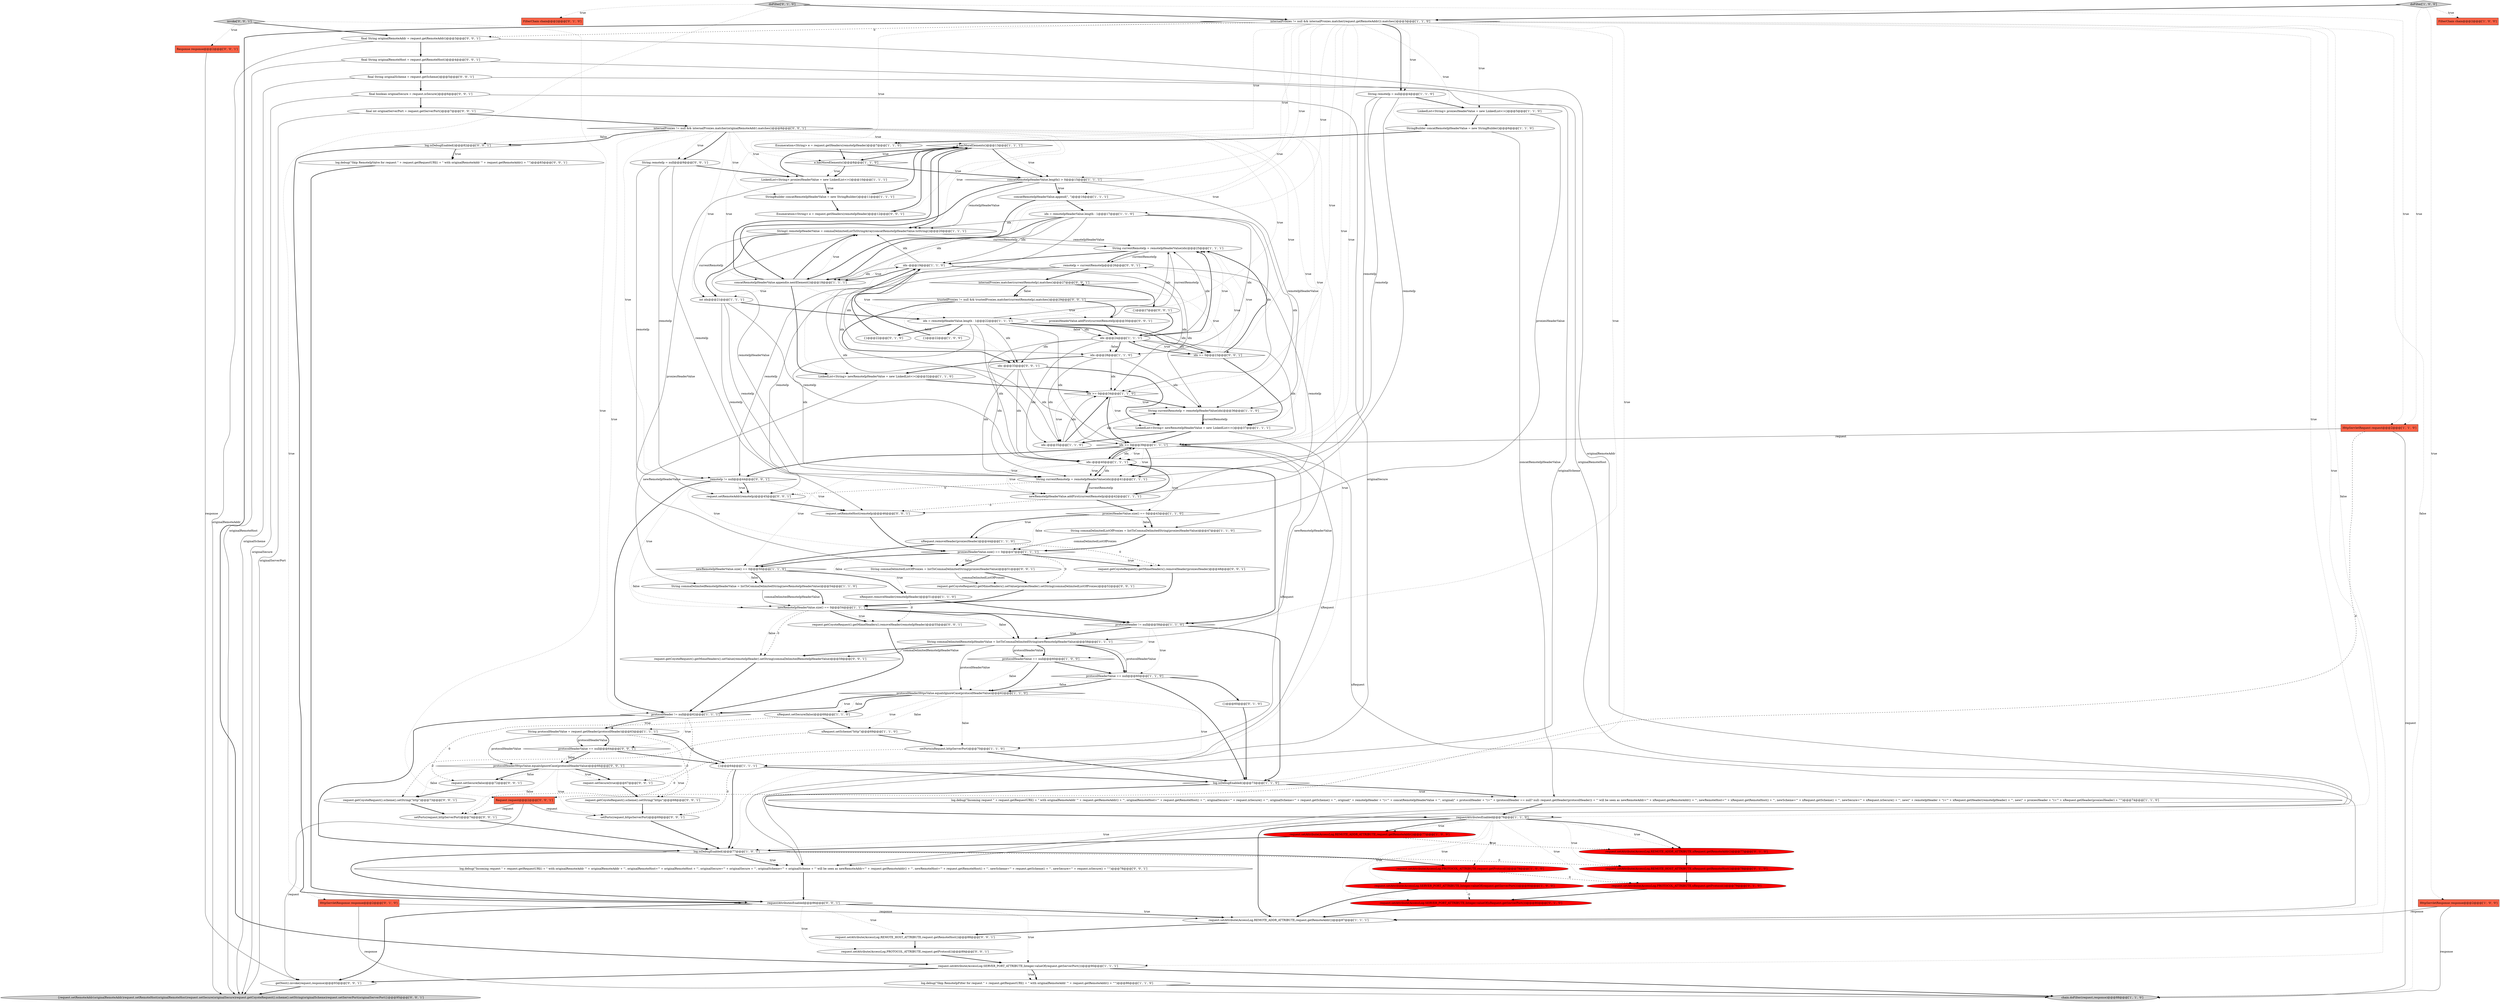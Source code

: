 digraph {
45 [style = filled, label = "protocolHeader != null@@@58@@@['1', '1', '0']", fillcolor = white, shape = diamond image = "AAA0AAABBB1BBB"];
83 [style = filled, label = "trustedProxies != null && trustedProxies.matcher(currentRemoteIp).matches()@@@29@@@['0', '0', '1']", fillcolor = white, shape = diamond image = "AAA0AAABBB3BBB"];
59 [style = filled, label = "HttpServletRequest request@@@2@@@['1', '1', '0']", fillcolor = tomato, shape = box image = "AAA0AAABBB1BBB"];
57 [style = filled, label = "String currentRemoteIp = remoteIpHeaderValue(idx(@@@25@@@['1', '1', '1']", fillcolor = white, shape = ellipse image = "AAA0AAABBB1BBB"];
72 [style = filled, label = "request.setAttribute(AccessLog.REMOTE_ADDR_ATTRIBUTE,xRequest.getRemoteAddr())@@@77@@@['0', '1', '0']", fillcolor = red, shape = ellipse image = "AAA1AAABBB2BBB"];
85 [style = filled, label = "request.getCoyoteRequest().getMimeHeaders().removeHeader(remoteIpHeader)@@@55@@@['0', '0', '1']", fillcolor = white, shape = ellipse image = "AAA0AAABBB3BBB"];
98 [style = filled, label = "request.setSecure(true)@@@67@@@['0', '0', '1']", fillcolor = white, shape = ellipse image = "AAA0AAABBB3BBB"];
48 [style = filled, label = "e.hasMoreElements()@@@13@@@['1', '1', '1']", fillcolor = white, shape = diamond image = "AAA0AAABBB1BBB"];
86 [style = filled, label = "log.isDebugEnabled()@@@82@@@['0', '0', '1']", fillcolor = white, shape = diamond image = "AAA0AAABBB3BBB"];
110 [style = filled, label = "protocolHeaderHttpsValue.equalsIgnoreCase(protocolHeaderValue)@@@66@@@['0', '0', '1']", fillcolor = white, shape = diamond image = "AAA0AAABBB3BBB"];
52 [style = filled, label = "requestAttributesEnabled@@@76@@@['1', '1', '0']", fillcolor = white, shape = diamond image = "AAA0AAABBB1BBB"];
3 [style = filled, label = "request.setAttribute(AccessLog.REMOTE_ADDR_ATTRIBUTE,request.getRemoteAddr())@@@87@@@['1', '1', '1']", fillcolor = white, shape = ellipse image = "AAA0AAABBB1BBB"];
27 [style = filled, label = "LinkedList<String> newRemoteIpHeaderValue = new LinkedList<>()@@@32@@@['1', '1', '0']", fillcolor = white, shape = ellipse image = "AAA0AAABBB1BBB"];
111 [style = filled, label = "request.getCoyoteRequest().getMimeHeaders().removeHeader(proxiesHeader)@@@48@@@['0', '0', '1']", fillcolor = white, shape = ellipse image = "AAA0AAABBB3BBB"];
61 [style = filled, label = "request.setAttribute(AccessLog.REMOTE_ADDR_ATTRIBUTE,request.getRemoteAddr())@@@77@@@['1', '0', '0']", fillcolor = red, shape = ellipse image = "AAA1AAABBB1BBB"];
31 [style = filled, label = "xRequest.setSecure(false)@@@68@@@['1', '1', '0']", fillcolor = white, shape = ellipse image = "AAA0AAABBB1BBB"];
93 [style = filled, label = "String remoteIp = null@@@9@@@['0', '0', '1']", fillcolor = white, shape = ellipse image = "AAA0AAABBB3BBB"];
24 [style = filled, label = "log.isDebugEnabled()@@@73@@@['1', '1', '0']", fillcolor = white, shape = diamond image = "AAA0AAABBB1BBB"];
65 [style = filled, label = "FilterChain chain@@@2@@@['0', '1', '0']", fillcolor = tomato, shape = box image = "AAA0AAABBB2BBB"];
37 [style = filled, label = "idx--@@@24@@@['1', '1', '1']", fillcolor = white, shape = ellipse image = "AAA0AAABBB1BBB"];
66 [style = filled, label = "{}@@@60@@@['0', '1', '0']", fillcolor = white, shape = ellipse image = "AAA0AAABBB2BBB"];
29 [style = filled, label = "protocolHeader != null@@@62@@@['1', '1', '1']", fillcolor = white, shape = diamond image = "AAA0AAABBB1BBB"];
101 [style = filled, label = "idx--@@@33@@@['0', '0', '1']", fillcolor = white, shape = ellipse image = "AAA0AAABBB3BBB"];
104 [style = filled, label = "setPorts(request,httpsServerPort)@@@69@@@['0', '0', '1']", fillcolor = white, shape = ellipse image = "AAA0AAABBB3BBB"];
88 [style = filled, label = "request.setRemoteHost(remoteIp)@@@46@@@['0', '0', '1']", fillcolor = white, shape = ellipse image = "AAA0AAABBB3BBB"];
32 [style = filled, label = "protocolHeaderHttpsValue.equalsIgnoreCase(protocolHeaderValue)@@@62@@@['1', '1', '0']", fillcolor = white, shape = diamond image = "AAA0AAABBB1BBB"];
74 [style = filled, label = "request.getCoyoteRequest().scheme().setString(\"http\")@@@73@@@['0', '0', '1']", fillcolor = white, shape = ellipse image = "AAA0AAABBB3BBB"];
77 [style = filled, label = "request.setAttribute(AccessLog.PROTOCOL_ATTRIBUTE,request.getProtocol())@@@89@@@['0', '0', '1']", fillcolor = white, shape = ellipse image = "AAA0AAABBB3BBB"];
6 [style = filled, label = "idx >= 0@@@34@@@['1', '1', '0']", fillcolor = white, shape = diamond image = "AAA0AAABBB1BBB"];
70 [style = filled, label = "request.setAttribute(AccessLog.PROTOCOL_ATTRIBUTE,xRequest.getProtocol())@@@79@@@['0', '1', '0']", fillcolor = red, shape = ellipse image = "AAA1AAABBB2BBB"];
112 [style = filled, label = "internalProxies != null && internalProxies.matcher(originalRemoteAddr).matches()@@@8@@@['0', '0', '1']", fillcolor = white, shape = diamond image = "AAA0AAABBB3BBB"];
96 [style = filled, label = "Response response@@@2@@@['0', '0', '1']", fillcolor = tomato, shape = box image = "AAA0AAABBB3BBB"];
30 [style = filled, label = "e.hasMoreElements()@@@8@@@['1', '1', '0']", fillcolor = white, shape = diamond image = "AAA0AAABBB1BBB"];
89 [style = filled, label = "final String originalRemoteAddr = request.getRemoteAddr()@@@3@@@['0', '0', '1']", fillcolor = white, shape = ellipse image = "AAA0AAABBB3BBB"];
11 [style = filled, label = "idx--@@@40@@@['1', '1', '1']", fillcolor = white, shape = ellipse image = "AAA0AAABBB1BBB"];
54 [style = filled, label = "concatRemoteIpHeaderValue.append(\", \")@@@16@@@['1', '1', '1']", fillcolor = white, shape = ellipse image = "AAA0AAABBB1BBB"];
62 [style = filled, label = "String currentRemoteIp = remoteIpHeaderValue(idx(@@@36@@@['1', '1', '0']", fillcolor = white, shape = ellipse image = "AAA0AAABBB1BBB"];
38 [style = filled, label = "FilterChain chain@@@2@@@['1', '0', '0']", fillcolor = tomato, shape = box image = "AAA0AAABBB1BBB"];
25 [style = filled, label = "StringBuilder concatRemoteIpHeaderValue = new StringBuilder()@@@6@@@['1', '1', '0']", fillcolor = white, shape = ellipse image = "AAA0AAABBB1BBB"];
91 [style = filled, label = "idx >= 0@@@23@@@['0', '0', '1']", fillcolor = white, shape = diamond image = "AAA0AAABBB3BBB"];
19 [style = filled, label = "idx = remoteIpHeaderValue.length - 1@@@22@@@['1', '1', '1']", fillcolor = white, shape = ellipse image = "AAA0AAABBB1BBB"];
1 [style = filled, label = "StringBuilder concatRemoteIpHeaderValue = new StringBuilder()@@@11@@@['1', '1', '1']", fillcolor = white, shape = ellipse image = "AAA0AAABBB1BBB"];
44 [style = filled, label = "LinkedList<String> proxiesHeaderValue = new LinkedList<>()@@@10@@@['1', '1', '1']", fillcolor = white, shape = ellipse image = "AAA0AAABBB1BBB"];
103 [style = filled, label = "remoteIp = currentRemoteIp@@@26@@@['0', '0', '1']", fillcolor = white, shape = ellipse image = "AAA0AAABBB3BBB"];
113 [style = filled, label = "Request request@@@2@@@['0', '0', '1']", fillcolor = tomato, shape = box image = "AAA0AAABBB3BBB"];
40 [style = filled, label = "idx--@@@35@@@['1', '1', '0']", fillcolor = white, shape = ellipse image = "AAA0AAABBB1BBB"];
14 [style = filled, label = "String protocolHeaderValue = request.getHeader(protocolHeader)@@@63@@@['1', '1', '1']", fillcolor = white, shape = ellipse image = "AAA0AAABBB1BBB"];
75 [style = filled, label = "final boolean originalSecure = request.isSecure()@@@6@@@['0', '0', '1']", fillcolor = white, shape = ellipse image = "AAA0AAABBB3BBB"];
7 [style = filled, label = "xRequest.setScheme(\"http\")@@@69@@@['1', '1', '0']", fillcolor = white, shape = ellipse image = "AAA0AAABBB1BBB"];
10 [style = filled, label = "int idx@@@21@@@['1', '1', '1']", fillcolor = white, shape = ellipse image = "AAA0AAABBB1BBB"];
68 [style = filled, label = "doFilter['0', '1', '0']", fillcolor = lightgray, shape = diamond image = "AAA0AAABBB2BBB"];
20 [style = filled, label = "request.setAttribute(AccessLog.SERVER_PORT_ATTRIBUTE,Integer.valueOf(request.getServerPort()))@@@90@@@['1', '1', '1']", fillcolor = white, shape = ellipse image = "AAA0AAABBB1BBB"];
16 [style = filled, label = "log.debug(\"Skip RemoteIpFilter for request \" + request.getRequestURI() + \" with originalRemoteAddr '\" + request.getRemoteAddr() + \"'\")@@@86@@@['1', '1', '0']", fillcolor = white, shape = ellipse image = "AAA0AAABBB1BBB"];
78 [style = filled, label = "protocolHeaderValue == null@@@64@@@['0', '0', '1']", fillcolor = white, shape = diamond image = "AAA0AAABBB3BBB"];
80 [style = filled, label = "log.debug(\"Incoming request \" + request.getRequestURI() + \" with originalRemoteAddr '\" + originalRemoteAddr + \"', originalRemoteHost='\" + originalRemoteHost + \"', originalSecure='\" + originalSecure + \"', originalScheme='\" + originalScheme + \"' will be seen as newRemoteAddr='\" + request.getRemoteAddr() + \"', newRemoteHost='\" + request.getRemoteHost() + \"', newScheme='\" + request.getScheme() + \"', newSecure='\" + request.isSecure() + \"'\")@@@78@@@['0', '0', '1']", fillcolor = white, shape = ellipse image = "AAA0AAABBB3BBB"];
28 [style = filled, label = "idx >= 0@@@39@@@['1', '1', '1']", fillcolor = white, shape = diamond image = "AAA0AAABBB1BBB"];
105 [style = filled, label = "final String originalScheme = request.getScheme()@@@5@@@['0', '0', '1']", fillcolor = white, shape = ellipse image = "AAA0AAABBB3BBB"];
51 [style = filled, label = "{}@@@64@@@['1', '1', '1']", fillcolor = white, shape = ellipse image = "AAA0AAABBB1BBB"];
109 [style = filled, label = "request.getCoyoteRequest().getMimeHeaders().setValue(proxiesHeader).setString(commaDelimitedListOfProxies)@@@52@@@['0', '0', '1']", fillcolor = white, shape = ellipse image = "AAA0AAABBB3BBB"];
94 [style = filled, label = "internalProxies.matcher(currentRemoteIp).matches()@@@27@@@['0', '0', '1']", fillcolor = white, shape = diamond image = "AAA0AAABBB3BBB"];
4 [style = filled, label = "log.isDebugEnabled()@@@77@@@['1', '0', '1']", fillcolor = white, shape = diamond image = "AAA0AAABBB1BBB"];
67 [style = filled, label = "{}@@@22@@@['0', '1', '0']", fillcolor = white, shape = ellipse image = "AAA0AAABBB2BBB"];
73 [style = filled, label = "request.getCoyoteRequest().scheme().setString(\"https\")@@@68@@@['0', '0', '1']", fillcolor = white, shape = ellipse image = "AAA0AAABBB3BBB"];
79 [style = filled, label = "request.setSecure(false)@@@72@@@['0', '0', '1']", fillcolor = white, shape = ellipse image = "AAA0AAABBB3BBB"];
102 [style = filled, label = "request.setAttribute(AccessLog.REMOTE_HOST_ATTRIBUTE,request.getRemoteHost())@@@88@@@['0', '0', '1']", fillcolor = white, shape = ellipse image = "AAA0AAABBB3BBB"];
17 [style = filled, label = "proxiesHeaderValue.size() == 0@@@47@@@['1', '1', '1']", fillcolor = white, shape = diamond image = "AAA0AAABBB1BBB"];
9 [style = filled, label = "String commaDelimitedRemoteIpHeaderValue = listToCommaDelimitedString(newRemoteIpHeaderValue)@@@54@@@['1', '1', '0']", fillcolor = white, shape = ellipse image = "AAA0AAABBB1BBB"];
60 [style = filled, label = "xRequest.removeHeader(remoteIpHeader)@@@51@@@['1', '1', '0']", fillcolor = white, shape = ellipse image = "AAA0AAABBB1BBB"];
21 [style = filled, label = "log.debug(\"Incoming request \" + request.getRequestURI() + \" with originalRemoteAddr '\" + request.getRemoteAddr() + \"', originalRemoteHost='\" + request.getRemoteHost() + \"', originalSecure='\" + request.isSecure() + \"', originalScheme='\" + request.getScheme() + \"', original(\" + remoteIpHeader + \"(='\" + concatRemoteIpHeaderValue + \"', original(\" + protocolHeader + \"(='\" + (protocolHeader == null? null: request.getHeader(protocolHeader)) + \"' will be seen as newRemoteAddr='\" + xRequest.getRemoteAddr() + \"', newRemoteHost='\" + xRequest.getRemoteHost() + \"', newScheme='\" + xRequest.getScheme() + \"', newSecure='\" + xRequest.isSecure() + \"', new(\" + remoteIpHeader + \"(='\" + xRequest.getHeader(remoteIpHeader) + \"', new(\" + proxiesHeader + \"(='\" + xRequest.getHeader(proxiesHeader) + \"'\")@@@74@@@['1', '1', '0']", fillcolor = white, shape = ellipse image = "AAA0AAABBB1BBB"];
64 [style = filled, label = "request.setAttribute(AccessLog.REMOTE_HOST_ATTRIBUTE,xRequest.getRemoteHost())@@@78@@@['0', '1', '0']", fillcolor = red, shape = ellipse image = "AAA1AAABBB2BBB"];
71 [style = filled, label = "request.setAttribute(AccessLog.SERVER_PORT_ATTRIBUTE,Integer.valueOf(xRequest.getServerPort()))@@@80@@@['0', '1', '0']", fillcolor = red, shape = ellipse image = "AAA1AAABBB2BBB"];
84 [style = filled, label = "final int originalServerPort = request.getServerPort()@@@7@@@['0', '0', '1']", fillcolor = white, shape = ellipse image = "AAA0AAABBB3BBB"];
46 [style = filled, label = "HttpServletResponse response@@@2@@@['1', '0', '0']", fillcolor = tomato, shape = box image = "AAA0AAABBB1BBB"];
41 [style = filled, label = "newRemoteIpHeaderValue.size() == 0@@@54@@@['1', '1', '1']", fillcolor = white, shape = diamond image = "AAA0AAABBB1BBB"];
82 [style = filled, label = "setPorts(request,httpServerPort)@@@74@@@['0', '0', '1']", fillcolor = white, shape = ellipse image = "AAA0AAABBB3BBB"];
76 [style = filled, label = "{request.setRemoteAddr(originalRemoteAddr)request.setRemoteHost(originalRemoteHost)request.setSecure(originalSecure)request.getCoyoteRequest().scheme().setString(originalScheme)request.setServerPort(originalServerPort)}@@@95@@@['0', '0', '1']", fillcolor = lightgray, shape = ellipse image = "AAA0AAABBB3BBB"];
99 [style = filled, label = "remoteIp != null@@@44@@@['0', '0', '1']", fillcolor = white, shape = diamond image = "AAA0AAABBB3BBB"];
107 [style = filled, label = "String commaDelimitedListOfProxies = listToCommaDelimitedString(proxiesHeaderValue)@@@51@@@['0', '0', '1']", fillcolor = white, shape = ellipse image = "AAA0AAABBB3BBB"];
90 [style = filled, label = "invoke['0', '0', '1']", fillcolor = lightgray, shape = diamond image = "AAA0AAABBB3BBB"];
63 [style = filled, label = "protocolHeaderValue == null@@@60@@@['1', '1', '0']", fillcolor = white, shape = diamond image = "AAA0AAABBB1BBB"];
15 [style = filled, label = "setPorts(xRequest,httpServerPort)@@@70@@@['1', '1', '0']", fillcolor = white, shape = ellipse image = "AAA0AAABBB1BBB"];
47 [style = filled, label = "idx--@@@28@@@['1', '1', '0']", fillcolor = white, shape = ellipse image = "AAA0AAABBB1BBB"];
42 [style = filled, label = "String(( remoteIpHeaderValue = commaDelimitedListToStringArray(concatRemoteIpHeaderValue.toString())@@@20@@@['1', '1', '1']", fillcolor = white, shape = ellipse image = "AAA0AAABBB1BBB"];
12 [style = filled, label = "{}@@@22@@@['1', '0', '0']", fillcolor = white, shape = ellipse image = "AAA0AAABBB1BBB"];
69 [style = filled, label = "HttpServletResponse response@@@2@@@['0', '1', '0']", fillcolor = tomato, shape = box image = "AAA0AAABBB2BBB"];
114 [style = filled, label = "Enumeration<String> e = request.getHeaders(remoteIpHeader)@@@12@@@['0', '0', '1']", fillcolor = white, shape = ellipse image = "AAA0AAABBB3BBB"];
33 [style = filled, label = "LinkedList<String> proxiesHeaderValue = new LinkedList<>()@@@5@@@['1', '1', '0']", fillcolor = white, shape = ellipse image = "AAA0AAABBB1BBB"];
97 [style = filled, label = "request.getCoyoteRequest().getMimeHeaders().setValue(remoteIpHeader).setString(commaDelimitedRemoteIpHeaderValue)@@@59@@@['0', '0', '1']", fillcolor = white, shape = ellipse image = "AAA0AAABBB3BBB"];
18 [style = filled, label = "request.setAttribute(AccessLog.SERVER_PORT_ATTRIBUTE,Integer.valueOf(request.getServerPort()))@@@80@@@['1', '0', '0']", fillcolor = red, shape = ellipse image = "AAA1AAABBB1BBB"];
100 [style = filled, label = "log.debug(\"Skip RemoteIpValve for request \" + request.getRequestURI() + \" with originalRemoteAddr '\" + request.getRemoteAddr() + \"'\")@@@83@@@['0', '0', '1']", fillcolor = white, shape = ellipse image = "AAA0AAABBB3BBB"];
5 [style = filled, label = "request.setAttribute(AccessLog.PROTOCOL_ATTRIBUTE,request.getProtocol())@@@79@@@['1', '0', '0']", fillcolor = red, shape = ellipse image = "AAA1AAABBB1BBB"];
13 [style = filled, label = "concatRemoteIpHeaderValue.length() > 0@@@15@@@['1', '1', '1']", fillcolor = white, shape = diamond image = "AAA0AAABBB1BBB"];
36 [style = filled, label = "Enumeration<String> e = request.getHeaders(remoteIpHeader)@@@7@@@['1', '1', '0']", fillcolor = white, shape = ellipse image = "AAA0AAABBB1BBB"];
39 [style = filled, label = "String remoteIp = null@@@4@@@['1', '1', '0']", fillcolor = white, shape = ellipse image = "AAA0AAABBB1BBB"];
49 [style = filled, label = "LinkedList<String> newRemoteIpHeaderValue = new LinkedList<>()@@@37@@@['1', '1', '1']", fillcolor = white, shape = ellipse image = "AAA0AAABBB1BBB"];
0 [style = filled, label = "newRemoteIpHeaderValue.addFirst(currentRemoteIp)@@@42@@@['1', '1', '1']", fillcolor = white, shape = ellipse image = "AAA0AAABBB1BBB"];
22 [style = filled, label = "idx = remoteIpHeaderValue.length - 1@@@17@@@['1', '1', '0']", fillcolor = white, shape = ellipse image = "AAA0AAABBB1BBB"];
55 [style = filled, label = "xRequest.removeHeader(proxiesHeader)@@@44@@@['1', '1', '0']", fillcolor = white, shape = ellipse image = "AAA0AAABBB1BBB"];
50 [style = filled, label = "String currentRemoteIp = remoteIpHeaderValue(idx(@@@41@@@['1', '1', '1']", fillcolor = white, shape = ellipse image = "AAA0AAABBB1BBB"];
87 [style = filled, label = "requestAttributesEnabled@@@86@@@['0', '0', '1']", fillcolor = white, shape = diamond image = "AAA0AAABBB3BBB"];
53 [style = filled, label = "internalProxies != null && internalProxies.matcher(request.getRemoteAddr()).matches()@@@3@@@['1', '1', '0']", fillcolor = white, shape = diamond image = "AAA0AAABBB1BBB"];
34 [style = filled, label = "newRemoteIpHeaderValue.size() == 0@@@50@@@['1', '1', '0']", fillcolor = white, shape = diamond image = "AAA0AAABBB1BBB"];
58 [style = filled, label = "idx--@@@19@@@['1', '1', '0']", fillcolor = white, shape = ellipse image = "AAA0AAABBB1BBB"];
43 [style = filled, label = "String commaDelimitedRemoteIpHeaderValue = listToCommaDelimitedString(newRemoteIpHeaderValue)@@@58@@@['1', '1', '1']", fillcolor = white, shape = ellipse image = "AAA0AAABBB1BBB"];
92 [style = filled, label = "request.setRemoteAddr(remoteIp)@@@45@@@['0', '0', '1']", fillcolor = white, shape = ellipse image = "AAA0AAABBB3BBB"];
2 [style = filled, label = "proxiesHeaderValue.size() == 0@@@43@@@['1', '1', '0']", fillcolor = white, shape = diamond image = "AAA0AAABBB1BBB"];
108 [style = filled, label = "{}@@@27@@@['0', '0', '1']", fillcolor = white, shape = ellipse image = "AAA0AAABBB3BBB"];
81 [style = filled, label = "final String originalRemoteHost = request.getRemoteHost()@@@4@@@['0', '0', '1']", fillcolor = white, shape = ellipse image = "AAA0AAABBB3BBB"];
26 [style = filled, label = "concatRemoteIpHeaderValue.append(e.nextElement())@@@18@@@['1', '1', '1']", fillcolor = white, shape = ellipse image = "AAA0AAABBB1BBB"];
23 [style = filled, label = "protocolHeaderValue == null@@@60@@@['1', '0', '0']", fillcolor = white, shape = diamond image = "AAA0AAABBB1BBB"];
106 [style = filled, label = "getNext().invoke(request,response)@@@93@@@['0', '0', '1']", fillcolor = white, shape = ellipse image = "AAA0AAABBB3BBB"];
35 [style = filled, label = "String commaDelimitedListOfProxies = listToCommaDelimitedString(proxiesHeaderValue)@@@47@@@['1', '1', '0']", fillcolor = white, shape = ellipse image = "AAA0AAABBB1BBB"];
8 [style = filled, label = "doFilter['1', '0', '0']", fillcolor = lightgray, shape = diamond image = "AAA0AAABBB1BBB"];
95 [style = filled, label = "proxiesHeaderValue.addFirst(currentRemoteIp)@@@30@@@['0', '0', '1']", fillcolor = white, shape = ellipse image = "AAA0AAABBB3BBB"];
56 [style = filled, label = "chain.doFilter(request,response)@@@88@@@['1', '1', '0']", fillcolor = lightgray, shape = ellipse image = "AAA0AAABBB1BBB"];
30->44 [style = dotted, label="true"];
91->57 [style = dotted, label="true"];
45->63 [style = dotted, label="true"];
22->47 [style = solid, label="idx"];
93->92 [style = solid, label="remoteIp"];
32->7 [style = dotted, label="false"];
74->82 [style = bold, label=""];
10->11 [style = solid, label="remoteIp"];
112->48 [style = dotted, label="true"];
98->73 [style = bold, label=""];
53->52 [style = dotted, label="true"];
83->95 [style = bold, label=""];
52->64 [style = dotted, label="true"];
43->23 [style = bold, label=""];
53->39 [style = bold, label=""];
53->36 [style = dotted, label="true"];
43->97 [style = solid, label="commaDelimitedRemoteIpHeaderValue"];
112->49 [style = dotted, label="true"];
11->34 [style = dotted, label="true"];
41->97 [style = dashed, label="0"];
4->87 [style = bold, label=""];
39->11 [style = solid, label="remoteIp"];
53->13 [style = dotted, label="true"];
112->42 [style = dotted, label="true"];
29->14 [style = bold, label=""];
62->49 [style = bold, label=""];
41->43 [style = dotted, label="false"];
41->45 [style = bold, label=""];
101->11 [style = solid, label="idx"];
26->58 [style = dotted, label="true"];
24->21 [style = dotted, label="true"];
29->98 [style = dashed, label="0"];
83->95 [style = dotted, label="true"];
50->0 [style = solid, label="currentRemoteIp"];
52->70 [style = dotted, label="true"];
19->91 [style = bold, label=""];
16->56 [style = bold, label=""];
27->9 [style = solid, label="newRemoteIpHeaderValue"];
53->20 [style = bold, label=""];
41->85 [style = dotted, label="true"];
113->104 [style = solid, label="request"];
58->6 [style = solid, label="idx"];
93->99 [style = solid, label="remoteIp"];
37->11 [style = solid, label="idx"];
17->34 [style = bold, label=""];
66->24 [style = bold, label=""];
86->100 [style = bold, label=""];
95->37 [style = bold, label=""];
42->10 [style = solid, label="currentRemoteIp"];
43->32 [style = solid, label="protocolHeaderValue"];
61->72 [style = dashed, label="0"];
6->40 [style = dotted, label="true"];
51->4 [style = bold, label=""];
78->51 [style = bold, label=""];
14->78 [style = bold, label=""];
19->101 [style = solid, label="idx"];
53->24 [style = dotted, label="true"];
13->54 [style = bold, label=""];
23->32 [style = bold, label=""];
0->11 [style = bold, label=""];
53->45 [style = dotted, label="true"];
68->53 [style = bold, label=""];
22->6 [style = solid, label="idx"];
28->0 [style = dotted, label="true"];
110->79 [style = dotted, label="false"];
23->32 [style = dotted, label="false"];
87->3 [style = bold, label=""];
47->6 [style = solid, label="idx"];
99->88 [style = dotted, label="true"];
32->29 [style = dotted, label="true"];
112->1 [style = dotted, label="true"];
48->30 [style = bold, label=""];
4->5 [style = bold, label=""];
112->29 [style = dotted, label="true"];
77->20 [style = bold, label=""];
105->76 [style = solid, label="originalScheme"];
20->106 [style = bold, label=""];
75->84 [style = bold, label=""];
4->80 [style = dotted, label="true"];
37->101 [style = solid, label="idx"];
94->83 [style = dotted, label="false"];
80->87 [style = bold, label=""];
11->28 [style = solid, label="idx"];
112->86 [style = dotted, label="false"];
110->82 [style = dotted, label="false"];
99->41 [style = dotted, label="true"];
94->83 [style = bold, label=""];
52->5 [style = dotted, label="true"];
34->9 [style = dotted, label="false"];
8->59 [style = dotted, label="true"];
112->114 [style = dotted, label="true"];
4->64 [style = dashed, label="0"];
60->45 [style = bold, label=""];
91->37 [style = dotted, label="true"];
44->48 [style = bold, label=""];
42->57 [style = solid, label="remoteIpHeaderValue"];
99->92 [style = bold, label=""];
24->52 [style = bold, label=""];
22->40 [style = solid, label="idx"];
14->78 [style = solid, label="protocolHeaderValue"];
52->18 [style = dotted, label="true"];
69->3 [style = solid, label="response"];
17->111 [style = dotted, label="true"];
64->70 [style = bold, label=""];
20->16 [style = dotted, label="true"];
13->54 [style = dotted, label="true"];
57->95 [style = solid, label="currentRemoteIp"];
31->79 [style = dashed, label="0"];
34->9 [style = bold, label=""];
114->48 [style = bold, label=""];
37->57 [style = dotted, label="true"];
19->50 [style = solid, label="idx"];
6->62 [style = dotted, label="true"];
28->50 [style = bold, label=""];
68->69 [style = dotted, label="true"];
26->19 [style = dotted, label="true"];
28->50 [style = dotted, label="true"];
68->59 [style = dotted, label="true"];
1->114 [style = bold, label=""];
101->50 [style = solid, label="idx"];
2->55 [style = dotted, label="true"];
63->66 [style = bold, label=""];
69->56 [style = solid, label="response"];
19->11 [style = solid, label="idx"];
70->71 [style = bold, label=""];
29->14 [style = dotted, label="true"];
28->15 [style = solid, label="xRequest"];
60->85 [style = dashed, label="0"];
17->107 [style = bold, label=""];
37->91 [style = solid, label="idx"];
49->40 [style = bold, label=""];
22->62 [style = solid, label="idx"];
40->62 [style = solid, label="idx"];
90->89 [style = bold, label=""];
5->70 [style = dashed, label="0"];
53->27 [style = dotted, label="true"];
99->92 [style = dotted, label="true"];
11->28 [style = bold, label=""];
99->29 [style = bold, label=""];
45->23 [style = dotted, label="true"];
9->41 [style = solid, label="commaDelimitedRemoteIpHeaderValue"];
48->13 [style = dotted, label="true"];
44->1 [style = dotted, label="true"];
25->36 [style = bold, label=""];
43->23 [style = solid, label="protocolHeaderValue"];
112->28 [style = dotted, label="true"];
86->100 [style = dotted, label="true"];
87->106 [style = bold, label=""];
33->35 [style = solid, label="proxiesHeaderValue"];
7->74 [style = dashed, label="0"];
59->56 [style = solid, label="request"];
19->37 [style = bold, label=""];
44->107 [style = solid, label="proxiesHeaderValue"];
89->81 [style = bold, label=""];
87->3 [style = dotted, label="true"];
52->72 [style = dotted, label="true"];
89->80 [style = solid, label="originalRemoteAddr"];
46->3 [style = solid, label="response"];
105->75 [style = bold, label=""];
11->50 [style = solid, label="idx"];
26->48 [style = bold, label=""];
72->64 [style = bold, label=""];
2->55 [style = bold, label=""];
112->86 [style = bold, label=""];
19->67 [style = bold, label=""];
10->50 [style = solid, label="remoteIp"];
25->21 [style = solid, label="concatRemoteIpHeaderValue"];
68->65 [style = dotted, label="true"];
59->113 [style = dashed, label="0"];
53->25 [style = dotted, label="true"];
49->28 [style = bold, label=""];
112->10 [style = dotted, label="true"];
84->112 [style = bold, label=""];
42->50 [style = solid, label="remoteIpHeaderValue"];
19->37 [style = dotted, label="false"];
32->31 [style = dotted, label="false"];
85->29 [style = bold, label=""];
39->0 [style = solid, label="remoteIp"];
112->19 [style = dotted, label="true"];
75->76 [style = solid, label="originalSecure"];
50->0 [style = bold, label=""];
91->103 [style = dotted, label="true"];
58->26 [style = bold, label=""];
61->4 [style = bold, label=""];
2->17 [style = dotted, label="false"];
37->57 [style = bold, label=""];
84->76 [style = solid, label="originalServerPort"];
0->2 [style = bold, label=""];
14->51 [style = bold, label=""];
87->102 [style = dotted, label="true"];
110->79 [style = bold, label=""];
103->88 [style = solid, label="remoteIp"];
10->0 [style = solid, label="remoteIp"];
27->6 [style = bold, label=""];
9->41 [style = bold, label=""];
49->43 [style = solid, label="newRemoteIpHeaderValue"];
26->10 [style = dotted, label="true"];
15->24 [style = bold, label=""];
42->10 [style = bold, label=""];
101->49 [style = bold, label=""];
52->3 [style = bold, label=""];
88->17 [style = bold, label=""];
52->4 [style = dotted, label="true"];
39->50 [style = solid, label="remoteIp"];
6->28 [style = bold, label=""];
28->11 [style = dotted, label="true"];
110->98 [style = bold, label=""];
110->104 [style = dotted, label="true"];
50->92 [style = dashed, label="0"];
99->17 [style = dotted, label="true"];
96->106 [style = solid, label="response"];
100->87 [style = bold, label=""];
52->61 [style = dotted, label="true"];
57->58 [style = bold, label=""];
37->50 [style = solid, label="idx"];
47->27 [style = bold, label=""];
41->97 [style = dotted, label="false"];
17->107 [style = dotted, label="false"];
90->96 [style = dotted, label="true"];
28->99 [style = bold, label=""];
103->99 [style = solid, label="remoteIp"];
53->26 [style = dotted, label="true"];
11->2 [style = dotted, label="true"];
20->16 [style = bold, label=""];
45->43 [style = bold, label=""];
83->101 [style = dotted, label="false"];
24->21 [style = bold, label=""];
28->3 [style = solid, label="xRequest"];
33->25 [style = bold, label=""];
97->29 [style = bold, label=""];
53->3 [style = dotted, label="true"];
22->26 [style = solid, label="idx"];
55->34 [style = bold, label=""];
44->1 [style = bold, label=""];
0->88 [style = dashed, label="0"];
58->26 [style = solid, label="idx"];
112->44 [style = dotted, label="true"];
110->73 [style = dotted, label="true"];
8->53 [style = bold, label=""];
52->71 [style = dotted, label="true"];
8->46 [style = dotted, label="true"];
53->30 [style = dotted, label="true"];
40->6 [style = solid, label="idx"];
28->51 [style = solid, label="xRequest"];
94->108 [style = bold, label=""];
17->111 [style = bold, label=""];
73->104 [style = bold, label=""];
113->106 [style = solid, label="request"];
53->22 [style = dotted, label="true"];
113->82 [style = solid, label="request"];
78->110 [style = bold, label=""];
57->103 [style = bold, label=""];
91->49 [style = bold, label=""];
19->91 [style = solid, label="idx"];
37->91 [style = bold, label=""];
3->102 [style = bold, label=""];
104->4 [style = bold, label=""];
89->76 [style = solid, label="originalRemoteAddr"];
107->109 [style = bold, label=""];
48->13 [style = bold, label=""];
32->31 [style = bold, label=""];
37->57 [style = solid, label="idx"];
30->44 [style = bold, label=""];
22->26 [style = bold, label=""];
26->42 [style = dotted, label="true"];
103->92 [style = solid, label="remoteIp"];
53->20 [style = dotted, label="false"];
52->61 [style = bold, label=""];
1->48 [style = bold, label=""];
53->6 [style = dotted, label="true"];
87->20 [style = dotted, label="true"];
111->41 [style = bold, label=""];
32->14 [style = dotted, label="true"];
54->22 [style = bold, label=""];
31->7 [style = bold, label=""];
63->24 [style = bold, label=""];
22->42 [style = solid, label="idx"];
46->56 [style = solid, label="response"];
39->33 [style = bold, label=""];
18->71 [style = dashed, label="0"];
34->60 [style = dotted, label="true"];
62->49 [style = solid, label="currentRemoteIp"];
90->113 [style = dotted, label="true"];
112->93 [style = dotted, label="true"];
110->98 [style = dotted, label="true"];
37->28 [style = solid, label="idx"];
63->32 [style = dotted, label="false"];
43->63 [style = bold, label=""];
19->57 [style = solid, label="idx"];
7->15 [style = bold, label=""];
34->41 [style = dotted, label="false"];
83->101 [style = bold, label=""];
91->57 [style = bold, label=""];
108->37 [style = bold, label=""];
87->77 [style = dotted, label="true"];
58->62 [style = solid, label="idx"];
29->4 [style = bold, label=""];
20->56 [style = bold, label=""];
103->94 [style = bold, label=""];
28->11 [style = bold, label=""];
11->45 [style = bold, label=""];
11->50 [style = dotted, label="true"];
86->87 [style = bold, label=""];
102->77 [style = bold, label=""];
34->60 [style = bold, label=""];
93->44 [style = bold, label=""];
81->105 [style = bold, label=""];
110->74 [style = dotted, label="false"];
13->42 [style = solid, label="remoteIpHeaderValue"];
58->47 [style = solid, label="idx"];
79->74 [style = bold, label=""];
2->35 [style = dotted, label="false"];
53->54 [style = dotted, label="true"];
15->82 [style = dashed, label="0"];
81->76 [style = solid, label="originalRemoteHost"];
2->35 [style = bold, label=""];
14->110 [style = solid, label="protocolHeaderValue"];
18->3 [style = bold, label=""];
30->13 [style = bold, label=""];
40->6 [style = bold, label=""];
112->4 [style = dotted, label="true"];
51->24 [style = bold, label=""];
10->19 [style = bold, label=""];
75->80 [style = solid, label="originalSecure"];
43->63 [style = solid, label="protocolHeaderValue"];
13->62 [style = solid, label="remoteIpHeaderValue"];
53->39 [style = dotted, label="true"];
51->104 [style = dashed, label="0"];
42->57 [style = solid, label="currentRemoteIp"];
47->40 [style = solid, label="idx"];
21->52 [style = bold, label=""];
45->24 [style = bold, label=""];
35->17 [style = solid, label="commaDelimitedListOfProxies"];
48->26 [style = dotted, label="true"];
53->33 [style = dotted, label="true"];
17->109 [style = dotted, label="false"];
11->0 [style = dotted, label="true"];
67->58 [style = bold, label=""];
6->62 [style = bold, label=""];
45->43 [style = dotted, label="true"];
54->26 [style = bold, label=""];
8->38 [style = dotted, label="true"];
81->80 [style = solid, label="originalRemoteHost"];
26->42 [style = bold, label=""];
19->12 [style = bold, label=""];
41->85 [style = bold, label=""];
4->80 [style = bold, label=""];
112->93 [style = bold, label=""];
58->42 [style = solid, label="idx"];
36->30 [style = bold, label=""];
57->103 [style = solid, label="currentRemoteIp"];
26->27 [style = bold, label=""];
6->49 [style = dotted, label="true"];
35->17 [style = bold, label=""];
91->94 [style = dotted, label="true"];
32->51 [style = dotted, label="true"];
101->28 [style = solid, label="idx"];
82->4 [style = bold, label=""];
37->47 [style = dotted, label="false"];
41->43 [style = bold, label=""];
37->47 [style = bold, label=""];
71->3 [style = bold, label=""];
53->28 [style = dotted, label="true"];
93->88 [style = solid, label="remoteIp"];
106->76 [style = bold, label=""];
14->73 [style = dashed, label="0"];
29->78 [style = dotted, label="true"];
5->18 [style = bold, label=""];
22->58 [style = solid, label="idx"];
63->32 [style = bold, label=""];
13->26 [style = bold, label=""];
23->63 [style = bold, label=""];
107->109 [style = solid, label="commaDelimitedListOfProxies"];
11->50 [style = bold, label=""];
112->99 [style = dotted, label="true"];
47->62 [style = solid, label="idx"];
43->97 [style = bold, label=""];
53->89 [style = dashed, label="0"];
53->56 [style = dotted, label="false"];
112->91 [style = dotted, label="true"];
30->48 [style = dotted, label="true"];
109->41 [style = bold, label=""];
52->72 [style = bold, label=""];
92->88 [style = bold, label=""];
48->42 [style = bold, label=""];
59->28 [style = solid, label="request"];
78->110 [style = dotted, label="false"];
32->29 [style = bold, label=""];
19->28 [style = solid, label="idx"];
19->37 [style = solid, label="idx"];
53->11 [style = dotted, label="true"];
105->80 [style = solid, label="originalScheme"];
17->109 [style = dashed, label="0"];
32->15 [style = dotted, label="false"];
55->111 [style = dashed, label="0"];
58->40 [style = solid, label="idx"];
12->58 [style = bold, label=""];
}
